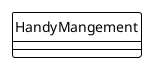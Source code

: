 @startuml Handy Mangement
skinparam style Strictuml

!theme plain


class HandyMangement {
   
}


@enduml